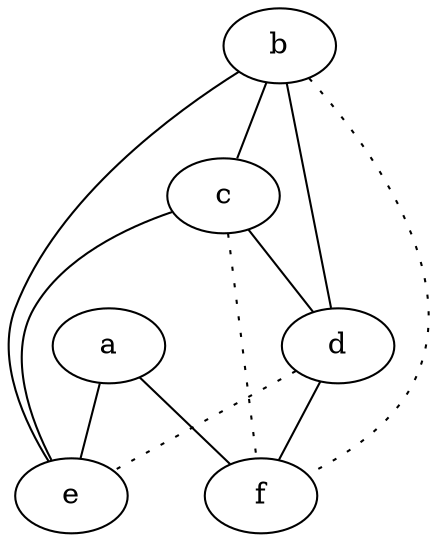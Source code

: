 graph {
a -- e;
a -- f;
b -- c;
b -- d;
b -- e;
b -- f [style=dotted];
c -- d;
c -- e;
c -- f [style=dotted];
d -- e [style=dotted];
d -- f;
}
